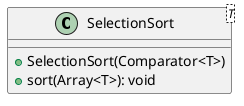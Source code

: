 @startuml

    class SelectionSort<T> {
        +SelectionSort(Comparator<T>)
        +sort(Array<T>): void
    }

@enduml

